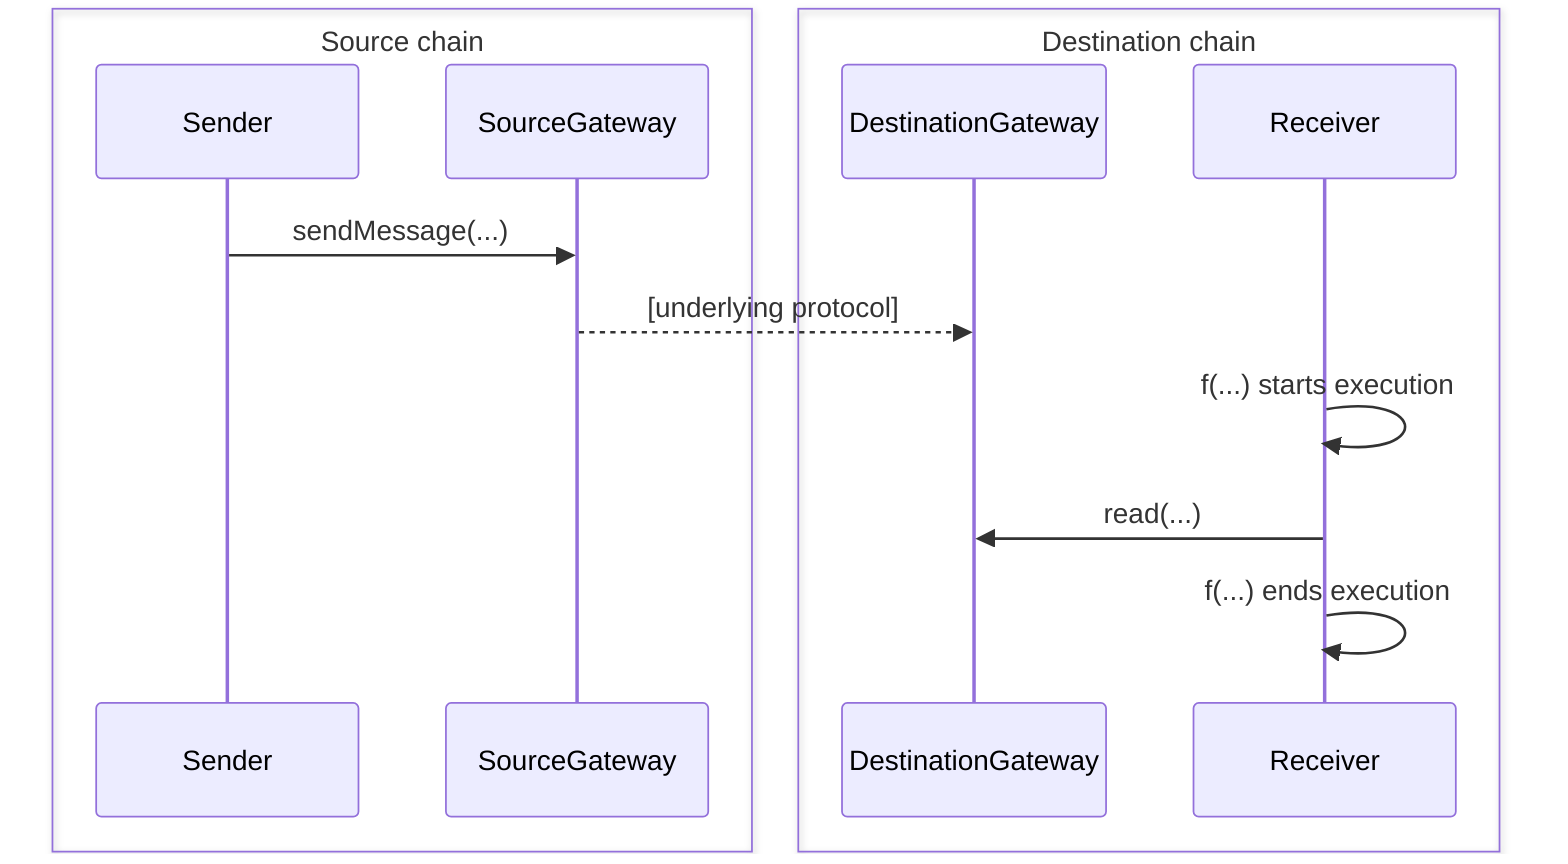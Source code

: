 sequenceDiagram
    box Source chain
    participant Sender
    participant SourceGateway
    end
    box Destination chain
    participant DestinationGateway
    participant Receiver
    end
    Sender->>SourceGateway: sendMessage(...)
    SourceGateway-->>DestinationGateway: [underlying protocol]
    Receiver->>Receiver: f(...) starts execution
    Receiver->>DestinationGateway: read(...)
    Receiver->>Receiver: f(...) ends execution